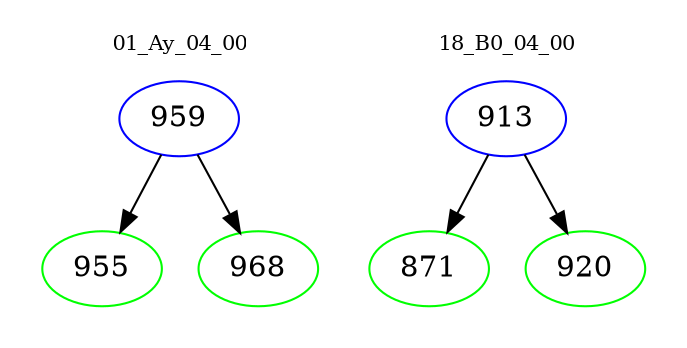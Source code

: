 digraph{
subgraph cluster_0 {
color = white
label = "01_Ay_04_00";
fontsize=10;
T0_959 [label="959", color="blue"]
T0_959 -> T0_955 [color="black"]
T0_955 [label="955", color="green"]
T0_959 -> T0_968 [color="black"]
T0_968 [label="968", color="green"]
}
subgraph cluster_1 {
color = white
label = "18_B0_04_00";
fontsize=10;
T1_913 [label="913", color="blue"]
T1_913 -> T1_871 [color="black"]
T1_871 [label="871", color="green"]
T1_913 -> T1_920 [color="black"]
T1_920 [label="920", color="green"]
}
}
